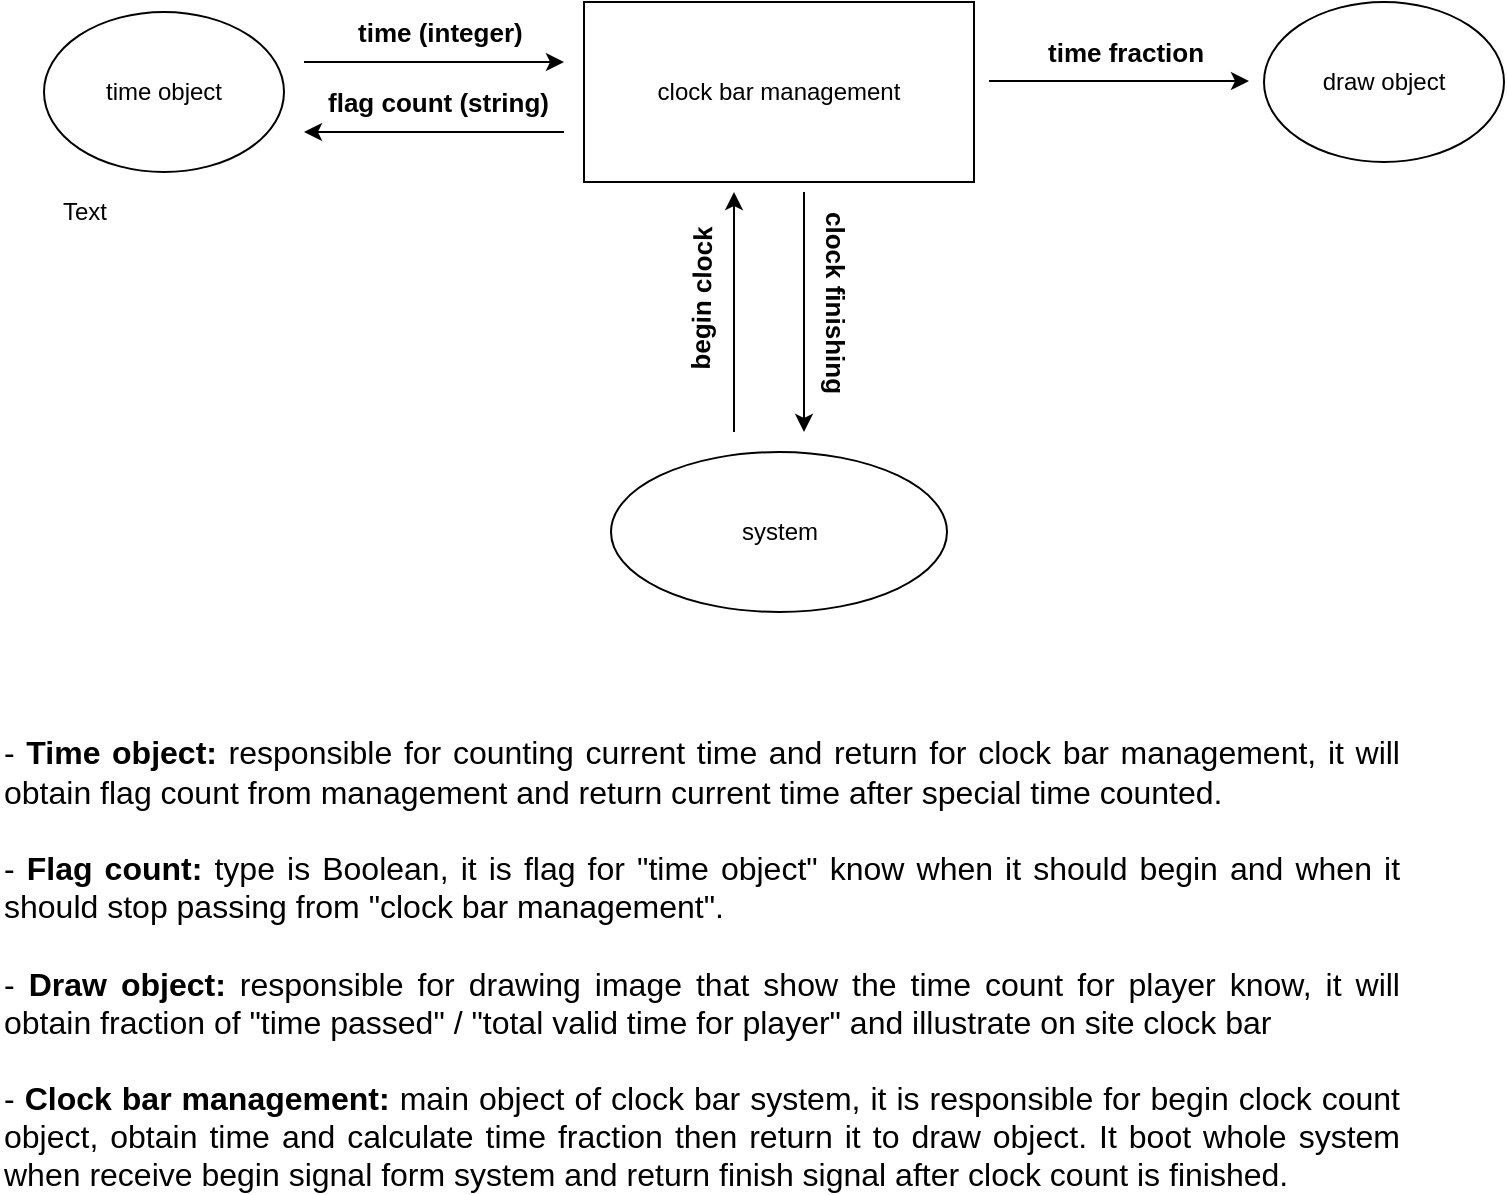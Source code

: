 <mxfile version="10.6.0" type="device"><diagram id="SazD4ygl053fWXmiPRu0" name="Page-1"><mxGraphModel dx="1154" dy="685" grid="1" gridSize="10" guides="1" tooltips="1" connect="1" arrows="1" fold="1" page="1" pageScale="1" pageWidth="850" pageHeight="1100" math="0" shadow="0"><root><mxCell id="0"/><mxCell id="1" parent="0"/><mxCell id="eu08-jAmCtFKn4v0m0xV-1" value="time object" style="ellipse;whiteSpace=wrap;html=1;" vertex="1" parent="1"><mxGeometry x="80" y="200" width="120" height="80" as="geometry"/></mxCell><mxCell id="eu08-jAmCtFKn4v0m0xV-2" value="Text" style="text;html=1;resizable=0;autosize=1;align=center;verticalAlign=middle;points=[];fillColor=none;strokeColor=none;rounded=0;" vertex="1" parent="1"><mxGeometry x="80" y="290" width="40" height="20" as="geometry"/></mxCell><mxCell id="eu08-jAmCtFKn4v0m0xV-3" value="draw object&lt;br&gt;" style="ellipse;whiteSpace=wrap;html=1;" vertex="1" parent="1"><mxGeometry x="690" y="195" width="120" height="80" as="geometry"/></mxCell><mxCell id="eu08-jAmCtFKn4v0m0xV-4" value="system" style="ellipse;whiteSpace=wrap;html=1;" vertex="1" parent="1"><mxGeometry x="363.5" y="420" width="168" height="80" as="geometry"/></mxCell><mxCell id="eu08-jAmCtFKn4v0m0xV-5" value="clock bar management" style="rounded=0;whiteSpace=wrap;html=1;" vertex="1" parent="1"><mxGeometry x="350" y="195" width="195" height="90" as="geometry"/></mxCell><mxCell id="eu08-jAmCtFKn4v0m0xV-7" value="" style="endArrow=classic;html=1;" edge="1" parent="1"><mxGeometry width="50" height="50" relative="1" as="geometry"><mxPoint x="210" y="225" as="sourcePoint"/><mxPoint x="340" y="225" as="targetPoint"/></mxGeometry></mxCell><mxCell id="eu08-jAmCtFKn4v0m0xV-8" value="" style="endArrow=classic;html=1;" edge="1" parent="1"><mxGeometry width="50" height="50" relative="1" as="geometry"><mxPoint x="340" y="260" as="sourcePoint"/><mxPoint x="210" y="260" as="targetPoint"/></mxGeometry></mxCell><mxCell id="eu08-jAmCtFKn4v0m0xV-9" value="time (integer)" style="text;html=1;resizable=0;points=[];autosize=1;align=left;verticalAlign=top;spacingTop=-4;fontStyle=1;fontSize=13;" vertex="1" parent="1"><mxGeometry x="235" y="200" width="90" height="20" as="geometry"/></mxCell><mxCell id="eu08-jAmCtFKn4v0m0xV-10" value="&lt;b&gt;flag count (string)&lt;/b&gt;" style="text;html=1;resizable=0;points=[];autosize=1;align=left;verticalAlign=top;spacingTop=-4;fontSize=13;" vertex="1" parent="1"><mxGeometry x="220" y="235" width="130" height="20" as="geometry"/></mxCell><mxCell id="eu08-jAmCtFKn4v0m0xV-13" value="" style="endArrow=classic;html=1;" edge="1" parent="1"><mxGeometry width="50" height="50" relative="1" as="geometry"><mxPoint x="552.5" y="234.5" as="sourcePoint"/><mxPoint x="682.5" y="234.5" as="targetPoint"/></mxGeometry></mxCell><mxCell id="eu08-jAmCtFKn4v0m0xV-14" value="&lt;b&gt;time fraction&lt;/b&gt;" style="text;html=1;resizable=0;points=[];autosize=1;align=left;verticalAlign=top;spacingTop=-4;fontSize=13;" vertex="1" parent="1"><mxGeometry x="580" y="210" width="90" height="20" as="geometry"/></mxCell><mxCell id="eu08-jAmCtFKn4v0m0xV-15" value="" style="endArrow=classic;html=1;fontSize=13;" edge="1" parent="1"><mxGeometry width="50" height="50" relative="1" as="geometry"><mxPoint x="425" y="410" as="sourcePoint"/><mxPoint x="425" y="290" as="targetPoint"/></mxGeometry></mxCell><mxCell id="eu08-jAmCtFKn4v0m0xV-16" value="" style="endArrow=classic;html=1;fontSize=13;" edge="1" parent="1"><mxGeometry width="50" height="50" relative="1" as="geometry"><mxPoint x="460" y="290" as="sourcePoint"/><mxPoint x="460" y="410" as="targetPoint"/><Array as="points"><mxPoint x="460" y="340"/></Array></mxGeometry></mxCell><mxCell id="eu08-jAmCtFKn4v0m0xV-17" value="&lt;b&gt;begin clock&lt;/b&gt;" style="text;html=1;resizable=0;points=[];autosize=1;align=left;verticalAlign=top;spacingTop=-4;fontSize=13;rotation=-89;" vertex="1" parent="1"><mxGeometry x="363.5" y="326" width="90" height="20" as="geometry"/></mxCell><mxCell id="eu08-jAmCtFKn4v0m0xV-18" value="&lt;b&gt;clock finishing&lt;/b&gt;" style="text;html=1;resizable=0;points=[];autosize=1;align=left;verticalAlign=top;spacingTop=-4;fontSize=13;rotation=90;" vertex="1" parent="1"><mxGeometry x="421.5" y="342.5" width="110" height="20" as="geometry"/></mxCell><mxCell id="eu08-jAmCtFKn4v0m0xV-26" value="&lt;div style=&quot;text-align: justify ; font-size: 16px&quot;&gt;&lt;font style=&quot;font-size: 16px&quot;&gt;- &lt;b&gt;Time object:&lt;/b&gt; responsible for counting current time and return for clock bar management, it will obtain flag count from management and return current time after special time counted.&lt;/font&gt;&lt;/div&gt;&lt;div style=&quot;text-align: justify ; font-size: 16px&quot;&gt;&lt;font style=&quot;font-size: 16px&quot;&gt;&lt;br&gt;&lt;/font&gt;&lt;/div&gt;&lt;div style=&quot;text-align: justify ; font-size: 16px&quot;&gt;&lt;font style=&quot;font-size: 16px&quot;&gt;- &lt;b&gt;Flag count: &lt;/b&gt;type is Boolean, it is flag for &quot;time object&quot; know when it should begin and when it should stop passing from &quot;clock bar management&quot;.&lt;/font&gt;&lt;/div&gt;&lt;div style=&quot;text-align: justify ; font-size: 16px&quot;&gt;&lt;font style=&quot;font-size: 16px&quot;&gt;&lt;br&gt;&lt;/font&gt;&lt;/div&gt;&lt;div style=&quot;text-align: justify ; font-size: 16px&quot;&gt;&lt;font style=&quot;font-size: 16px&quot;&gt;- &lt;b&gt;Draw object: &lt;/b&gt;responsible for drawing image that show the time count for player know, it will obtain fraction of &quot;time passed&quot; / &quot;total valid time for player&quot; and illustrate on site clock bar&lt;/font&gt;&lt;/div&gt;&lt;div style=&quot;text-align: justify ; font-size: 16px&quot;&gt;&lt;font style=&quot;font-size: 16px&quot;&gt;&lt;br&gt;&lt;/font&gt;&lt;/div&gt;&lt;div style=&quot;text-align: justify ; font-size: 16px&quot;&gt;&lt;font style=&quot;font-size: 16px&quot;&gt;- &lt;b&gt;Clock bar management:&lt;/b&gt; main object of clock bar system, it is responsible for begin clock count object, obtain time and calculate time fraction then return it to draw object. It boot whole system when receive begin signal form system and return finish signal after clock count is finished.&lt;/font&gt;&lt;/div&gt;" style="text;html=1;strokeColor=none;fillColor=none;align=center;verticalAlign=middle;whiteSpace=wrap;rounded=0;fontSize=14;" vertex="1" parent="1"><mxGeometry x="58.5" y="570" width="700" height="211" as="geometry"/></mxCell></root></mxGraphModel></diagram></mxfile>